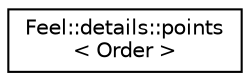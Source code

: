 digraph "Graphical Class Hierarchy"
{
 // LATEX_PDF_SIZE
  edge [fontname="Helvetica",fontsize="10",labelfontname="Helvetica",labelfontsize="10"];
  node [fontname="Helvetica",fontsize="10",shape=record];
  rankdir="LR";
  Node0 [label="Feel::details::points\l\< Order \>",height=0.2,width=0.4,color="black", fillcolor="white", style="filled",URL="$structFeel_1_1details_1_1points.html",tooltip=" "];
}
